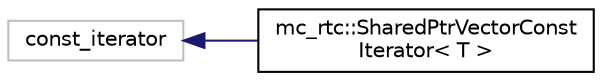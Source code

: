 digraph "Graphical Class Hierarchy"
{
 // INTERACTIVE_SVG=YES
  edge [fontname="Helvetica",fontsize="10",labelfontname="Helvetica",labelfontsize="10"];
  node [fontname="Helvetica",fontsize="10",shape=record];
  rankdir="LR";
  Node396 [label="const_iterator",height=0.2,width=0.4,color="grey75", fillcolor="white", style="filled"];
  Node396 -> Node0 [dir="back",color="midnightblue",fontsize="10",style="solid",fontname="Helvetica"];
  Node0 [label="mc_rtc::SharedPtrVectorConst\lIterator\< T \>",height=0.2,width=0.4,color="black", fillcolor="white", style="filled",URL="$structmc__rtc_1_1SharedPtrVectorConstIterator.html"];
}
